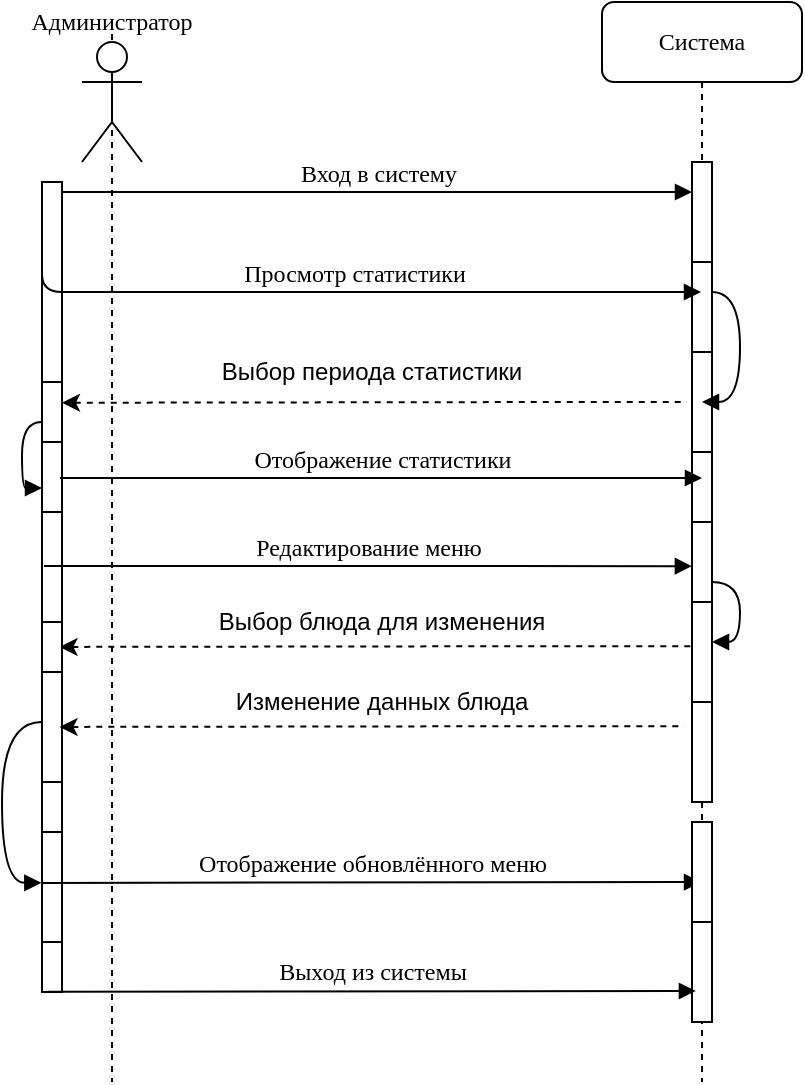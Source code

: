 <mxfile version="15.1.3" type="device"><diagram id="iCmbgvFQ1Bc9njhgDsEV" name="Страница 1"><mxGraphModel dx="902" dy="601" grid="1" gridSize="10" guides="1" tooltips="1" connect="1" arrows="1" fold="1" page="1" pageScale="1" pageWidth="1654" pageHeight="2336" math="0" shadow="0"><root><mxCell id="0"/><mxCell id="1" parent="0"/><mxCell id="THr5Qi1fwT-rObf1e2Dj-1" value="Система" style="shape=umlLifeline;perimeter=lifelinePerimeter;whiteSpace=wrap;html=1;container=1;collapsible=0;recursiveResize=0;outlineConnect=0;rounded=1;shadow=0;comic=0;labelBackgroundColor=none;strokeWidth=1;fontFamily=Verdana;fontSize=12;align=center;" parent="1" vertex="1"><mxGeometry x="330" y="60" width="100" height="540" as="geometry"/></mxCell><mxCell id="THr5Qi1fwT-rObf1e2Dj-2" value="" style="html=1;points=[];perimeter=orthogonalPerimeter;rounded=0;shadow=0;comic=0;labelBackgroundColor=none;strokeWidth=1;fontFamily=Verdana;fontSize=12;align=center;" parent="THr5Qi1fwT-rObf1e2Dj-1" vertex="1"><mxGeometry x="45" y="80" width="10" height="50" as="geometry"/></mxCell><mxCell id="THr5Qi1fwT-rObf1e2Dj-6" value="Администратор" style="shape=umlLifeline;perimeter=lifelinePerimeter;whiteSpace=wrap;html=1;container=1;collapsible=0;recursiveResize=0;outlineConnect=0;rounded=1;shadow=0;comic=0;labelBackgroundColor=none;strokeWidth=1;fontFamily=Verdana;fontSize=12;align=center;size=0;" parent="1" vertex="1"><mxGeometry x="35" y="70" width="100" height="530" as="geometry"/></mxCell><mxCell id="THr5Qi1fwT-rObf1e2Dj-7" value="" style="html=1;points=[];perimeter=orthogonalPerimeter;rounded=0;shadow=0;comic=0;labelBackgroundColor=none;strokeWidth=1;fontFamily=Verdana;fontSize=12;align=center;" parent="THr5Qi1fwT-rObf1e2Dj-6" vertex="1"><mxGeometry x="15" y="80" width="10" height="400" as="geometry"/></mxCell><mxCell id="THr5Qi1fwT-rObf1e2Dj-8" value="Вход в систему" style="html=1;verticalAlign=bottom;endArrow=block;labelBackgroundColor=none;fontFamily=Verdana;fontSize=12;edgeStyle=elbowEdgeStyle;elbow=vertical;" parent="1" target="THr5Qi1fwT-rObf1e2Dj-2" edge="1"><mxGeometry relative="1" as="geometry"><mxPoint x="60" y="155" as="sourcePoint"/><mxPoint x="350" y="175" as="targetPoint"/><mxPoint as="offset"/></mxGeometry></mxCell><mxCell id="THr5Qi1fwT-rObf1e2Dj-11" value="" style="shape=umlActor;verticalLabelPosition=bottom;verticalAlign=top;html=1;outlineConnect=0;" parent="1" vertex="1"><mxGeometry x="70" y="80" width="30" height="60" as="geometry"/></mxCell><mxCell id="THr5Qi1fwT-rObf1e2Dj-18" value="Отображение обновлённого меню" style="html=1;verticalAlign=bottom;endArrow=block;labelBackgroundColor=none;fontFamily=Verdana;fontSize=12;edgeStyle=elbowEdgeStyle;elbow=vertical;exitX=0.994;exitY=0.276;exitDx=0;exitDy=0;exitPerimeter=0;" parent="1" target="THr5Qi1fwT-rObf1e2Dj-1" edge="1"><mxGeometry relative="1" as="geometry"><mxPoint x="50.22" y="500.44" as="sourcePoint"/><mxPoint x="360" y="502" as="targetPoint"/><Array as="points"><mxPoint x="230" y="500"/><mxPoint x="160.28" y="500"/></Array></mxGeometry></mxCell><mxCell id="THr5Qi1fwT-rObf1e2Dj-4" value="" style="html=1;points=[];perimeter=orthogonalPerimeter;rounded=0;shadow=0;comic=0;labelBackgroundColor=none;strokeWidth=1;fontFamily=Verdana;fontSize=12;align=center;" parent="1" vertex="1"><mxGeometry x="375" y="190" width="10" height="50" as="geometry"/></mxCell><mxCell id="oakIkaw9cEiZmEdII3hW-2" value="Просмотр статистики" style="html=1;verticalAlign=bottom;endArrow=block;labelBackgroundColor=none;fontFamily=Verdana;fontSize=12;edgeStyle=elbowEdgeStyle;elbow=vertical;exitX=0;exitY=0.093;exitDx=0;exitDy=0;exitPerimeter=0;" parent="1" source="THr5Qi1fwT-rObf1e2Dj-7" target="THr5Qi1fwT-rObf1e2Dj-1" edge="1"><mxGeometry relative="1" as="geometry"><mxPoint x="60" y="220" as="sourcePoint"/><mxPoint x="370" y="220" as="targetPoint"/><mxPoint as="offset"/><Array as="points"><mxPoint x="350" y="205"/><mxPoint x="350" y="220"/></Array></mxGeometry></mxCell><mxCell id="oakIkaw9cEiZmEdII3hW-7" value="" style="html=1;points=[];perimeter=orthogonalPerimeter;rounded=0;shadow=0;comic=0;labelBackgroundColor=none;strokeWidth=1;fontFamily=Verdana;fontSize=12;align=center;" parent="1" vertex="1"><mxGeometry x="375" y="280" width="10" height="40" as="geometry"/></mxCell><mxCell id="oakIkaw9cEiZmEdII3hW-11" value="" style="html=1;points=[];perimeter=orthogonalPerimeter;rounded=0;shadow=0;comic=0;labelBackgroundColor=none;strokeWidth=1;fontFamily=Verdana;fontSize=12;align=center;" parent="1" vertex="1"><mxGeometry x="375" y="320" width="10" height="40" as="geometry"/></mxCell><mxCell id="oakIkaw9cEiZmEdII3hW-22" value="" style="html=1;points=[];perimeter=orthogonalPerimeter;rounded=0;shadow=0;comic=0;labelBackgroundColor=none;strokeWidth=1;fontFamily=Verdana;fontSize=12;align=center;" parent="1" vertex="1"><mxGeometry x="50" y="450" width="10" height="25" as="geometry"/></mxCell><mxCell id="oakIkaw9cEiZmEdII3hW-26" value="" style="html=1;points=[];perimeter=orthogonalPerimeter;rounded=0;shadow=0;comic=0;labelBackgroundColor=none;strokeWidth=1;fontFamily=Verdana;fontSize=12;align=center;" parent="1" vertex="1"><mxGeometry x="375" y="520" width="10" height="50" as="geometry"/></mxCell><mxCell id="oakIkaw9cEiZmEdII3hW-27" value="" style="html=1;points=[];perimeter=orthogonalPerimeter;rounded=0;shadow=0;comic=0;labelBackgroundColor=none;strokeWidth=1;fontFamily=Verdana;fontSize=12;align=center;" parent="1" vertex="1"><mxGeometry x="375" y="470" width="10" height="50" as="geometry"/></mxCell><mxCell id="oakIkaw9cEiZmEdII3hW-28" value="" style="html=1;points=[];perimeter=orthogonalPerimeter;rounded=0;shadow=0;comic=0;labelBackgroundColor=none;strokeWidth=1;fontFamily=Verdana;fontSize=12;align=center;" parent="1" vertex="1"><mxGeometry x="50" y="530" width="10" height="25" as="geometry"/></mxCell><mxCell id="oakIkaw9cEiZmEdII3hW-35" value="" style="html=1;verticalAlign=bottom;endArrow=block;labelBackgroundColor=none;fontFamily=Verdana;fontSize=12;elbow=vertical;edgeStyle=orthogonalEdgeStyle;curved=1;" parent="1" edge="1"><mxGeometry x="-0.407" y="23" relative="1" as="geometry"><mxPoint x="385.0" y="349.97" as="sourcePoint"/><mxPoint x="385" y="380" as="targetPoint"/><Array as="points"><mxPoint x="399" y="350"/><mxPoint x="399" y="380"/><mxPoint x="385" y="380"/></Array><mxPoint x="-2" y="-10" as="offset"/></mxGeometry></mxCell><mxCell id="EWe4zGDZmKIUZT3YJj2b-1" value="" style="endArrow=none;dashed=1;html=1;startArrow=classic;startFill=1;exitX=1.257;exitY=0.365;exitDx=0;exitDy=0;exitPerimeter=0;" parent="1" edge="1"><mxGeometry width="50" height="50" relative="1" as="geometry"><mxPoint x="60.0" y="260.38" as="sourcePoint"/><mxPoint x="372.43" y="260" as="targetPoint"/><Array as="points"><mxPoint x="312.93" y="260"/></Array></mxGeometry></mxCell><mxCell id="EWe4zGDZmKIUZT3YJj2b-2" value="" style="html=1;points=[];perimeter=orthogonalPerimeter;rounded=0;shadow=0;comic=0;labelBackgroundColor=none;strokeWidth=1;fontFamily=Verdana;fontSize=12;align=center;" parent="1" vertex="1"><mxGeometry x="50" y="250" width="10" height="30" as="geometry"/></mxCell><mxCell id="EWe4zGDZmKIUZT3YJj2b-3" value="Выбор периода статистики" style="text;html=1;strokeColor=none;fillColor=none;align=center;verticalAlign=middle;whiteSpace=wrap;rounded=0;" parent="1" vertex="1"><mxGeometry x="130" y="235" width="170" height="20" as="geometry"/></mxCell><mxCell id="EWe4zGDZmKIUZT3YJj2b-4" value="Редактирование меню" style="html=1;verticalAlign=bottom;endArrow=block;labelBackgroundColor=none;fontFamily=Verdana;fontSize=12;edgeStyle=elbowEdgeStyle;elbow=vertical;entryX=-0.011;entryY=0.449;entryDx=0;entryDy=0;entryPerimeter=0;" parent="1" edge="1"><mxGeometry relative="1" as="geometry"><mxPoint x="51" y="342" as="sourcePoint"/><mxPoint x="374.95" y="342.305" as="targetPoint"/><Array as="points"><mxPoint x="170.06" y="342.08"/></Array></mxGeometry></mxCell><mxCell id="EWe4zGDZmKIUZT3YJj2b-5" value="" style="endArrow=none;dashed=1;html=1;startArrow=classic;startFill=1;exitX=1.257;exitY=0.365;exitDx=0;exitDy=0;exitPerimeter=0;" parent="1" target="THr5Qi1fwT-rObf1e2Dj-1" edge="1"><mxGeometry width="50" height="50" relative="1" as="geometry"><mxPoint x="58.78" y="382.46" as="sourcePoint"/><mxPoint x="371.21" y="382.08" as="targetPoint"/><Array as="points"><mxPoint x="311.71" y="382.08"/></Array></mxGeometry></mxCell><mxCell id="EWe4zGDZmKIUZT3YJj2b-6" value="Выбор блюда для изменения" style="text;html=1;strokeColor=none;fillColor=none;align=center;verticalAlign=middle;whiteSpace=wrap;rounded=0;" parent="1" vertex="1"><mxGeometry x="135" y="360" width="170" height="20" as="geometry"/></mxCell><mxCell id="EWe4zGDZmKIUZT3YJj2b-7" value="" style="endArrow=none;dashed=1;html=1;startArrow=classic;startFill=1;exitX=1.257;exitY=0.365;exitDx=0;exitDy=0;exitPerimeter=0;" parent="1" edge="1"><mxGeometry width="50" height="50" relative="1" as="geometry"><mxPoint x="58.79" y="422.46" as="sourcePoint"/><mxPoint x="371.22" y="422.08" as="targetPoint"/><Array as="points"><mxPoint x="311.72" y="422.08"/></Array></mxGeometry></mxCell><mxCell id="EWe4zGDZmKIUZT3YJj2b-8" value="" style="html=1;points=[];perimeter=orthogonalPerimeter;rounded=0;shadow=0;comic=0;labelBackgroundColor=none;strokeWidth=1;fontFamily=Verdana;fontSize=12;align=center;" parent="1" vertex="1"><mxGeometry x="50" y="370" width="10" height="25" as="geometry"/></mxCell><mxCell id="EWe4zGDZmKIUZT3YJj2b-9" value="" style="html=1;verticalAlign=bottom;endArrow=block;labelBackgroundColor=none;fontFamily=Verdana;fontSize=12;elbow=vertical;edgeStyle=orthogonalEdgeStyle;curved=1;entryX=0;entryY=0.657;entryDx=0;entryDy=0;entryPerimeter=0;" parent="1" target="EWe4zGDZmKIUZT3YJj2b-10" edge="1"><mxGeometry x="-0.407" y="23" relative="1" as="geometry"><mxPoint x="49.66" y="270" as="sourcePoint"/><mxPoint x="50.0" y="290" as="targetPoint"/><Array as="points"><mxPoint x="40" y="270"/><mxPoint x="40" y="303"/></Array><mxPoint x="-2" y="-10" as="offset"/></mxGeometry></mxCell><mxCell id="EWe4zGDZmKIUZT3YJj2b-10" value="" style="html=1;points=[];perimeter=orthogonalPerimeter;rounded=0;shadow=0;comic=0;labelBackgroundColor=none;strokeWidth=1;fontFamily=Verdana;fontSize=12;align=center;" parent="1" vertex="1"><mxGeometry x="50" y="280" width="10" height="35" as="geometry"/></mxCell><mxCell id="EWe4zGDZmKIUZT3YJj2b-11" value="Изменение данных блюда" style="text;html=1;strokeColor=none;fillColor=none;align=center;verticalAlign=middle;whiteSpace=wrap;rounded=0;" parent="1" vertex="1"><mxGeometry x="135" y="400" width="170" height="20" as="geometry"/></mxCell><mxCell id="EWe4zGDZmKIUZT3YJj2b-12" value="Выход из системы" style="html=1;verticalAlign=bottom;endArrow=block;labelBackgroundColor=none;fontFamily=Verdana;fontSize=12;edgeStyle=elbowEdgeStyle;elbow=vertical;exitX=0.994;exitY=0.276;exitDx=0;exitDy=0;exitPerimeter=0;entryX=-0.088;entryY=0.387;entryDx=0;entryDy=0;entryPerimeter=0;" parent="1" edge="1"><mxGeometry relative="1" as="geometry"><mxPoint x="53.05" y="554.93" as="sourcePoint"/><mxPoint x="376.95" y="554.165" as="targetPoint"/><Array as="points"><mxPoint x="163.11" y="554.49"/></Array></mxGeometry></mxCell><mxCell id="EWe4zGDZmKIUZT3YJj2b-14" value="" style="html=1;points=[];perimeter=orthogonalPerimeter;rounded=0;shadow=0;comic=0;labelBackgroundColor=none;strokeWidth=1;fontFamily=Verdana;fontSize=12;align=center;" parent="1" vertex="1"><mxGeometry x="375" y="360" width="10" height="50" as="geometry"/></mxCell><mxCell id="EWe4zGDZmKIUZT3YJj2b-16" value="" style="html=1;points=[];perimeter=orthogonalPerimeter;rounded=0;shadow=0;comic=0;labelBackgroundColor=none;strokeWidth=1;fontFamily=Verdana;fontSize=12;align=center;" parent="1" vertex="1"><mxGeometry x="375" y="410" width="10" height="50" as="geometry"/></mxCell><mxCell id="OJgpOjgf3D5jRUaapNKQ-1" value="" style="html=1;points=[];perimeter=orthogonalPerimeter;rounded=0;shadow=0;comic=0;labelBackgroundColor=none;strokeWidth=1;fontFamily=Verdana;fontSize=12;align=center;" vertex="1" parent="1"><mxGeometry x="375" y="235" width="10" height="50" as="geometry"/></mxCell><mxCell id="OJgpOjgf3D5jRUaapNKQ-3" value="Отображение статистики" style="html=1;verticalAlign=bottom;endArrow=block;labelBackgroundColor=none;fontFamily=Verdana;fontSize=12;edgeStyle=elbowEdgeStyle;elbow=vertical;" edge="1" parent="1"><mxGeometry relative="1" as="geometry"><mxPoint x="59" y="298" as="sourcePoint"/><mxPoint x="380" y="298" as="targetPoint"/><mxPoint as="offset"/><Array as="points"><mxPoint x="340" y="298"/><mxPoint x="365" y="308.85"/><mxPoint x="365" y="323.85"/></Array></mxGeometry></mxCell><mxCell id="OJgpOjgf3D5jRUaapNKQ-5" value="" style="html=1;verticalAlign=bottom;endArrow=block;labelBackgroundColor=none;fontFamily=Verdana;fontSize=12;elbow=vertical;edgeStyle=orthogonalEdgeStyle;curved=1;entryX=-0.033;entryY=0.876;entryDx=0;entryDy=0;entryPerimeter=0;" edge="1" parent="1" target="THr5Qi1fwT-rObf1e2Dj-7"><mxGeometry x="-0.407" y="23" relative="1" as="geometry"><mxPoint x="49.66" y="420" as="sourcePoint"/><mxPoint x="50" y="452.995" as="targetPoint"/><Array as="points"><mxPoint x="30" y="420"/><mxPoint x="30" y="500"/></Array><mxPoint x="-2" y="-10" as="offset"/></mxGeometry></mxCell><mxCell id="OJgpOjgf3D5jRUaapNKQ-7" value="" style="html=1;verticalAlign=bottom;endArrow=block;labelBackgroundColor=none;fontFamily=Verdana;fontSize=12;elbow=vertical;edgeStyle=orthogonalEdgeStyle;curved=1;" edge="1" parent="1"><mxGeometry x="-0.407" y="23" relative="1" as="geometry"><mxPoint x="385" y="204.97" as="sourcePoint"/><mxPoint x="380" y="260" as="targetPoint"/><Array as="points"><mxPoint x="399" y="205"/><mxPoint x="399" y="260"/></Array><mxPoint x="-2" y="-10" as="offset"/></mxGeometry></mxCell></root></mxGraphModel></diagram></mxfile>